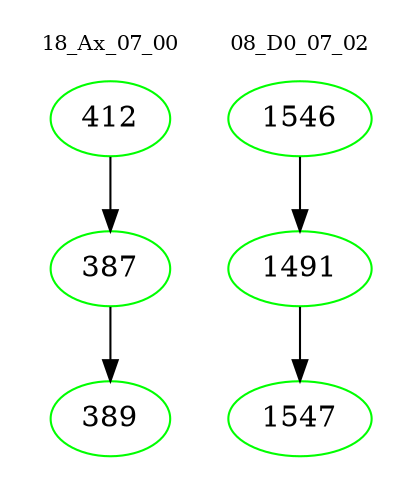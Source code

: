 digraph{
subgraph cluster_0 {
color = white
label = "18_Ax_07_00";
fontsize=10;
T0_412 [label="412", color="green"]
T0_412 -> T0_387 [color="black"]
T0_387 [label="387", color="green"]
T0_387 -> T0_389 [color="black"]
T0_389 [label="389", color="green"]
}
subgraph cluster_1 {
color = white
label = "08_D0_07_02";
fontsize=10;
T1_1546 [label="1546", color="green"]
T1_1546 -> T1_1491 [color="black"]
T1_1491 [label="1491", color="green"]
T1_1491 -> T1_1547 [color="black"]
T1_1547 [label="1547", color="green"]
}
}
